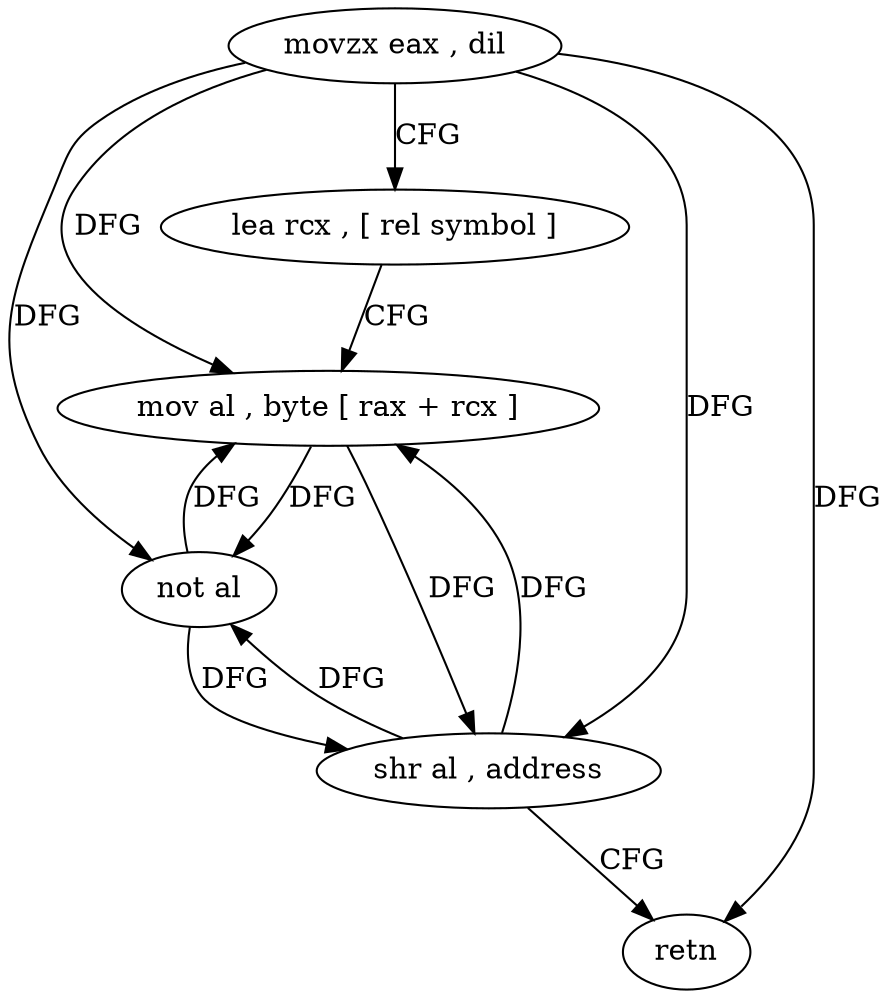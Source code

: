 digraph "func" {
"159472" [label = "movzx eax , dil" ]
"159476" [label = "lea rcx , [ rel symbol ]" ]
"159483" [label = "mov al , byte [ rax + rcx ]" ]
"159486" [label = "not al" ]
"159488" [label = "shr al , address" ]
"159491" [label = "retn" ]
"159472" -> "159476" [ label = "CFG" ]
"159472" -> "159483" [ label = "DFG" ]
"159472" -> "159486" [ label = "DFG" ]
"159472" -> "159488" [ label = "DFG" ]
"159472" -> "159491" [ label = "DFG" ]
"159476" -> "159483" [ label = "CFG" ]
"159483" -> "159486" [ label = "DFG" ]
"159483" -> "159488" [ label = "DFG" ]
"159486" -> "159488" [ label = "DFG" ]
"159486" -> "159483" [ label = "DFG" ]
"159488" -> "159491" [ label = "CFG" ]
"159488" -> "159483" [ label = "DFG" ]
"159488" -> "159486" [ label = "DFG" ]
}
